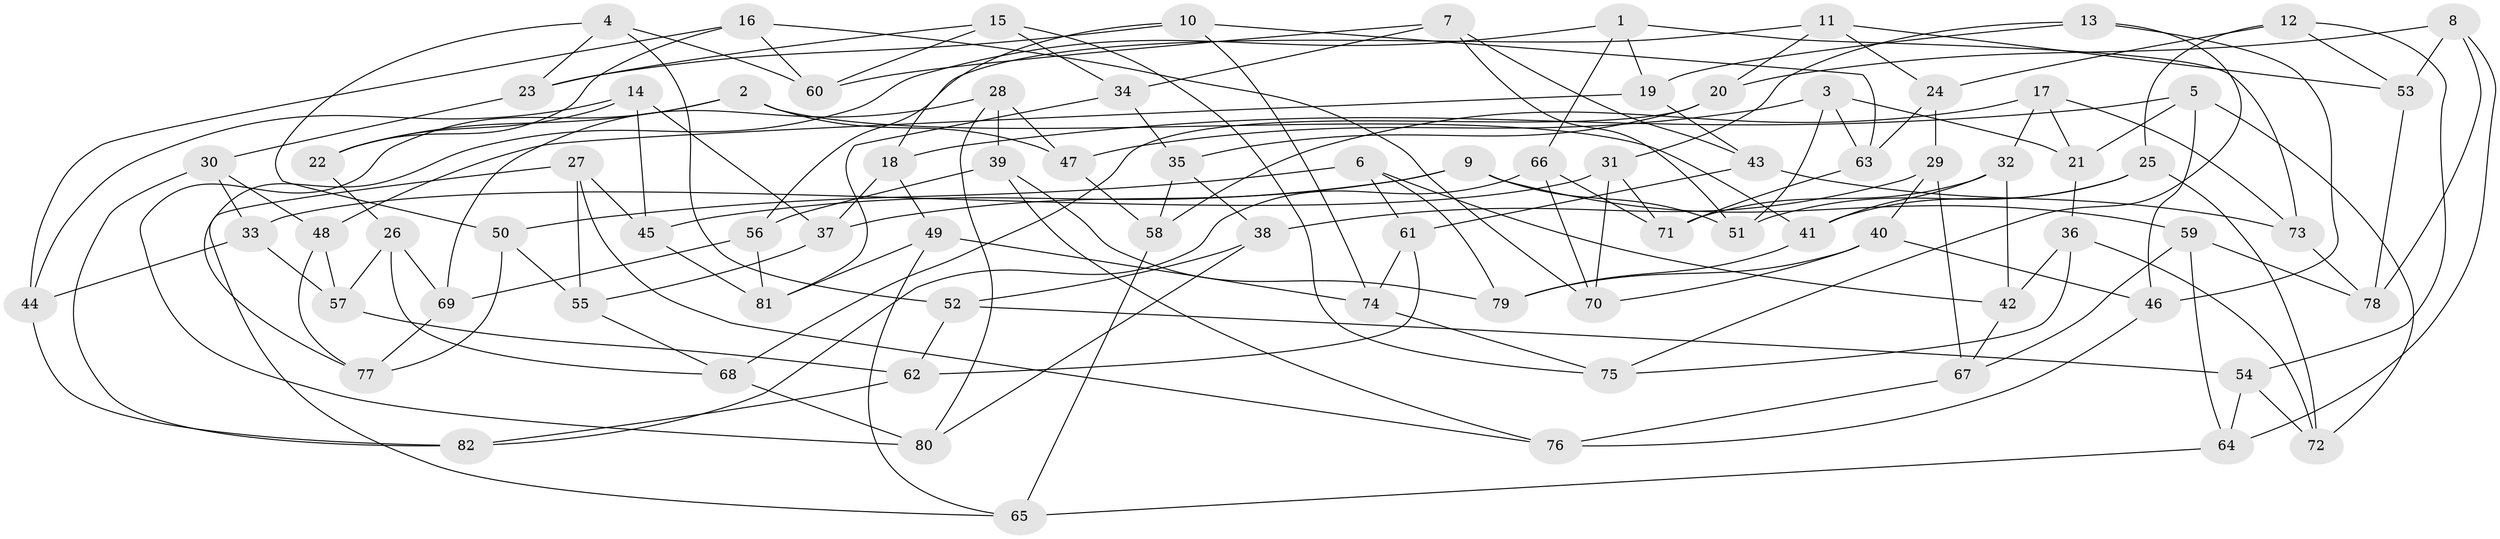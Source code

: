 // coarse degree distribution, {5: 0.12244897959183673, 6: 0.5510204081632653, 4: 0.32653061224489793}
// Generated by graph-tools (version 1.1) at 2025/52/02/27/25 19:52:28]
// undirected, 82 vertices, 164 edges
graph export_dot {
graph [start="1"]
  node [color=gray90,style=filled];
  1;
  2;
  3;
  4;
  5;
  6;
  7;
  8;
  9;
  10;
  11;
  12;
  13;
  14;
  15;
  16;
  17;
  18;
  19;
  20;
  21;
  22;
  23;
  24;
  25;
  26;
  27;
  28;
  29;
  30;
  31;
  32;
  33;
  34;
  35;
  36;
  37;
  38;
  39;
  40;
  41;
  42;
  43;
  44;
  45;
  46;
  47;
  48;
  49;
  50;
  51;
  52;
  53;
  54;
  55;
  56;
  57;
  58;
  59;
  60;
  61;
  62;
  63;
  64;
  65;
  66;
  67;
  68;
  69;
  70;
  71;
  72;
  73;
  74;
  75;
  76;
  77;
  78;
  79;
  80;
  81;
  82;
  1 -- 19;
  1 -- 66;
  1 -- 73;
  1 -- 77;
  2 -- 22;
  2 -- 47;
  2 -- 80;
  2 -- 41;
  3 -- 47;
  3 -- 63;
  3 -- 21;
  3 -- 51;
  4 -- 50;
  4 -- 23;
  4 -- 60;
  4 -- 52;
  5 -- 46;
  5 -- 21;
  5 -- 72;
  5 -- 18;
  6 -- 50;
  6 -- 42;
  6 -- 79;
  6 -- 61;
  7 -- 60;
  7 -- 51;
  7 -- 43;
  7 -- 34;
  8 -- 53;
  8 -- 78;
  8 -- 64;
  8 -- 20;
  9 -- 59;
  9 -- 45;
  9 -- 51;
  9 -- 37;
  10 -- 18;
  10 -- 74;
  10 -- 63;
  10 -- 23;
  11 -- 53;
  11 -- 20;
  11 -- 24;
  11 -- 56;
  12 -- 53;
  12 -- 24;
  12 -- 25;
  12 -- 54;
  13 -- 75;
  13 -- 31;
  13 -- 46;
  13 -- 19;
  14 -- 45;
  14 -- 37;
  14 -- 44;
  14 -- 22;
  15 -- 60;
  15 -- 75;
  15 -- 34;
  15 -- 23;
  16 -- 70;
  16 -- 44;
  16 -- 60;
  16 -- 22;
  17 -- 21;
  17 -- 58;
  17 -- 73;
  17 -- 32;
  18 -- 37;
  18 -- 49;
  19 -- 48;
  19 -- 43;
  20 -- 68;
  20 -- 35;
  21 -- 36;
  22 -- 26;
  23 -- 30;
  24 -- 29;
  24 -- 63;
  25 -- 72;
  25 -- 51;
  25 -- 41;
  26 -- 68;
  26 -- 69;
  26 -- 57;
  27 -- 76;
  27 -- 55;
  27 -- 65;
  27 -- 45;
  28 -- 47;
  28 -- 39;
  28 -- 69;
  28 -- 80;
  29 -- 67;
  29 -- 38;
  29 -- 40;
  30 -- 82;
  30 -- 48;
  30 -- 33;
  31 -- 71;
  31 -- 70;
  31 -- 33;
  32 -- 71;
  32 -- 41;
  32 -- 42;
  33 -- 44;
  33 -- 57;
  34 -- 35;
  34 -- 81;
  35 -- 58;
  35 -- 38;
  36 -- 72;
  36 -- 42;
  36 -- 75;
  37 -- 55;
  38 -- 80;
  38 -- 52;
  39 -- 79;
  39 -- 76;
  39 -- 56;
  40 -- 70;
  40 -- 46;
  40 -- 79;
  41 -- 79;
  42 -- 67;
  43 -- 73;
  43 -- 61;
  44 -- 82;
  45 -- 81;
  46 -- 76;
  47 -- 58;
  48 -- 57;
  48 -- 77;
  49 -- 81;
  49 -- 65;
  49 -- 74;
  50 -- 55;
  50 -- 77;
  52 -- 54;
  52 -- 62;
  53 -- 78;
  54 -- 72;
  54 -- 64;
  55 -- 68;
  56 -- 81;
  56 -- 69;
  57 -- 62;
  58 -- 65;
  59 -- 78;
  59 -- 67;
  59 -- 64;
  61 -- 62;
  61 -- 74;
  62 -- 82;
  63 -- 71;
  64 -- 65;
  66 -- 70;
  66 -- 82;
  66 -- 71;
  67 -- 76;
  68 -- 80;
  69 -- 77;
  73 -- 78;
  74 -- 75;
}
